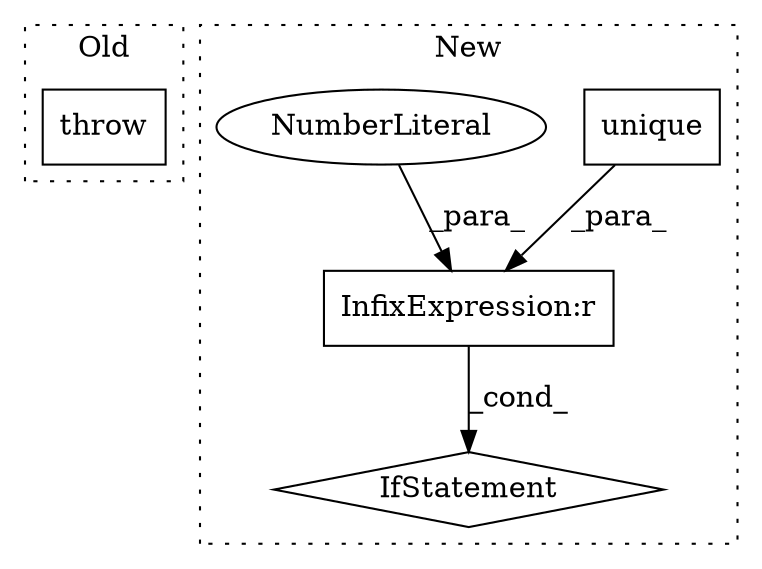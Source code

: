 digraph G {
subgraph cluster0 {
1 [label="throw" a="53" s="1762" l="6" shape="box"];
label = "Old";
style="dotted";
}
subgraph cluster1 {
2 [label="unique" a="32" s="2746,2763" l="7,1" shape="box"];
3 [label="IfStatement" a="25" s="2736,2774" l="4,2" shape="diamond"];
4 [label="InfixExpression:r" a="27" s="2769" l="4" shape="box"];
5 [label="NumberLiteral" a="34" s="2773" l="1" shape="ellipse"];
label = "New";
style="dotted";
}
2 -> 4 [label="_para_"];
4 -> 3 [label="_cond_"];
5 -> 4 [label="_para_"];
}